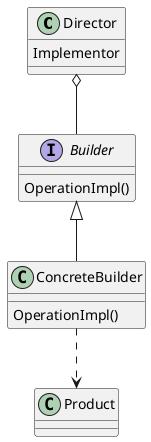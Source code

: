 @startuml

class Director {
    Implementor
}

interface Builder {
    OperationImpl()
}
Director o-- Builder

class ConcreteBuilder {
    OperationImpl()
}
Builder <|-- ConcreteBuilder

class Product {
}
ConcreteBuilder ..> Product

@enduml